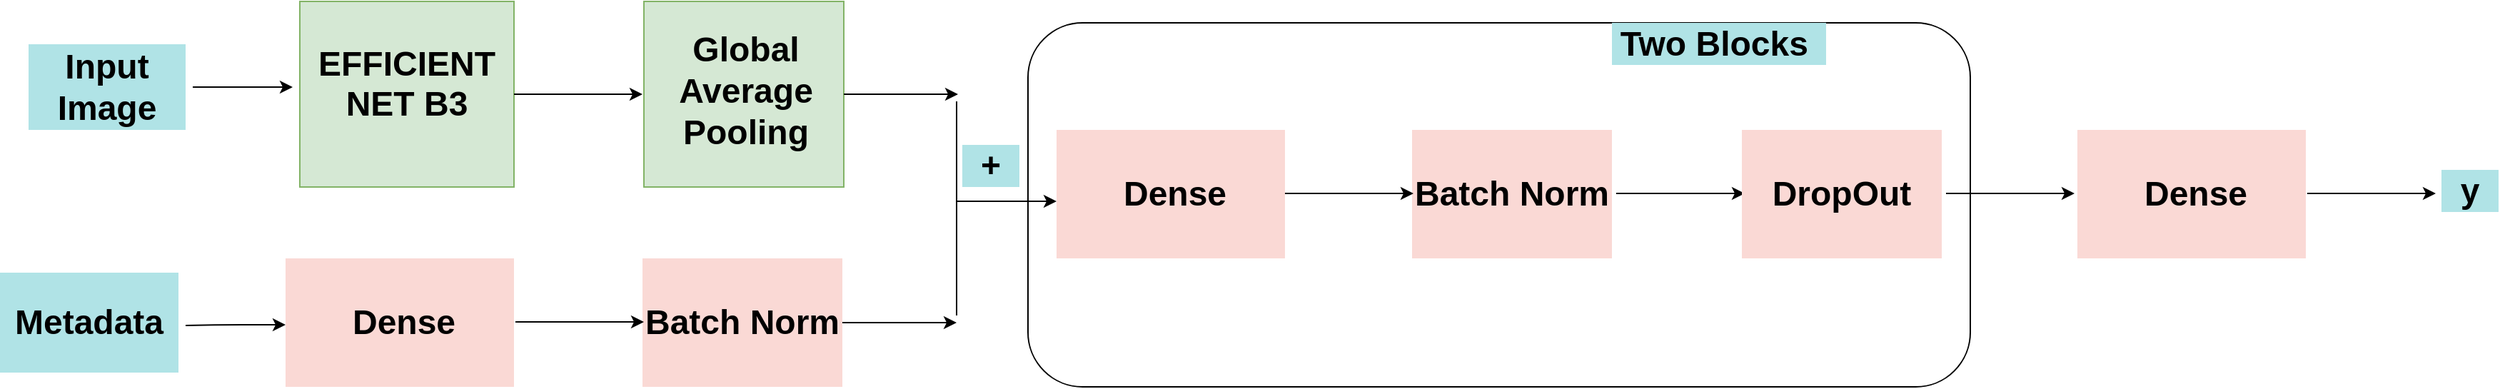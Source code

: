 <mxfile version="13.6.2" type="device"><diagram id="tEMGGoRYxEUNSWQKVcxE" name="Page-1"><mxGraphModel dx="1038" dy="580" grid="1" gridSize="10" guides="1" tooltips="1" connect="1" arrows="1" fold="1" page="1" pageScale="1" pageWidth="850" pageHeight="1100" math="0" shadow="0"><root><mxCell id="0"/><mxCell id="1" parent="0"/><mxCell id="3d4kiE42QafzIWScIOy1-1" value="" style="rounded=0;whiteSpace=wrap;html=1;strokeColor=#82b366;fillColor=#d5e8d4;" vertex="1" parent="1"><mxGeometry x="280" y="330" width="150" height="130" as="geometry"/></mxCell><mxCell id="3d4kiE42QafzIWScIOy1-2" value="&lt;b&gt;&lt;font style=&quot;font-size: 24px&quot;&gt;&lt;font&gt;EFFICIENT NET B3&lt;/font&gt;&lt;br&gt;&lt;/font&gt;&lt;/b&gt;&lt;div class=&quot;line&quot; style=&quot;box-sizing: border-box ; font-family: &amp;#34;calibre&amp;#34; , sans-serif&quot;&gt;&lt;br&gt;&lt;/div&gt;" style="text;html=1;strokeColor=none;fillColor=none;align=center;verticalAlign=middle;whiteSpace=wrap;rounded=0;" vertex="1" parent="1"><mxGeometry x="280" y="335" width="150" height="120" as="geometry"/></mxCell><mxCell id="3d4kiE42QafzIWScIOy1-3" value="" style="endArrow=classic;html=1;exitX=1;exitY=0.5;exitDx=0;exitDy=0;" edge="1" parent="1" source="3d4kiE42QafzIWScIOy1-1"><mxGeometry width="50" height="50" relative="1" as="geometry"><mxPoint x="650" y="470" as="sourcePoint"/><mxPoint x="520" y="395" as="targetPoint"/></mxGeometry></mxCell><mxCell id="3d4kiE42QafzIWScIOy1-5" value="" style="rounded=0;whiteSpace=wrap;html=1;strokeColor=#82b366;fillColor=#d5e8d4;" vertex="1" parent="1"><mxGeometry x="521" y="330" width="140" height="130" as="geometry"/></mxCell><mxCell id="3d4kiE42QafzIWScIOy1-6" value="" style="endArrow=classic;html=1;exitX=1;exitY=0.5;exitDx=0;exitDy=0;entryX=0;entryY=0.5;entryDx=0;entryDy=0;" edge="1" parent="1" source="3d4kiE42QafzIWScIOy1-5"><mxGeometry width="50" height="50" relative="1" as="geometry"><mxPoint x="881" y="470" as="sourcePoint"/><mxPoint x="741" y="395" as="targetPoint"/><Array as="points"><mxPoint x="701" y="395"/></Array></mxGeometry></mxCell><mxCell id="3d4kiE42QafzIWScIOy1-7" value="&lt;b&gt;&lt;font style=&quot;font-size: 24px&quot;&gt;Global Average Pooling&lt;/font&gt;&lt;/b&gt;" style="text;html=1;strokeColor=none;fillColor=none;align=center;verticalAlign=middle;whiteSpace=wrap;rounded=0;" vertex="1" parent="1"><mxGeometry x="574" y="380" width="37" height="25" as="geometry"/></mxCell><mxCell id="3d4kiE42QafzIWScIOy1-8" value="" style="rounded=0;whiteSpace=wrap;html=1;fillColor=#fad9d5;strokeColor=none;" vertex="1" parent="1"><mxGeometry x="270" y="510" width="160" height="90" as="geometry"/></mxCell><mxCell id="3d4kiE42QafzIWScIOy1-12" value="" style="endArrow=classic;html=1;" edge="1" parent="1"><mxGeometry width="50" height="50" relative="1" as="geometry"><mxPoint x="205" y="390" as="sourcePoint"/><mxPoint x="275" y="390" as="targetPoint"/></mxGeometry></mxCell><mxCell id="3d4kiE42QafzIWScIOy1-25" value="&lt;b&gt;&lt;font style=&quot;font-size: 24px&quot;&gt;Batch Norm&lt;/font&gt;&lt;/b&gt;" style="rounded=0;whiteSpace=wrap;html=1;fillColor=#fad9d5;strokeColor=none;" vertex="1" parent="1"><mxGeometry x="520" y="510" width="140" height="90" as="geometry"/></mxCell><mxCell id="3d4kiE42QafzIWScIOy1-28" value="&lt;b&gt;&lt;font&gt;&lt;font style=&quot;font-size: 24px&quot;&gt;Dense&lt;/font&gt;&lt;br&gt;&lt;/font&gt;&lt;/b&gt;" style="text;html=1;strokeColor=none;fillColor=none;align=center;verticalAlign=middle;whiteSpace=wrap;rounded=0;" vertex="1" parent="1"><mxGeometry x="333" y="542.5" width="40" height="25" as="geometry"/></mxCell><mxCell id="3d4kiE42QafzIWScIOy1-29" value="" style="endArrow=classic;html=1;entryX=0;entryY=0.5;entryDx=0;entryDy=0;" edge="1" parent="1"><mxGeometry width="50" height="50" relative="1" as="geometry"><mxPoint x="200" y="557" as="sourcePoint"/><mxPoint x="270" y="556.5" as="targetPoint"/><Array as="points"><mxPoint x="230" y="556.5"/></Array></mxGeometry></mxCell><mxCell id="3d4kiE42QafzIWScIOy1-36" value="" style="endArrow=classic;html=1;exitX=1;exitY=0.5;exitDx=0;exitDy=0;" edge="1" parent="1"><mxGeometry width="50" height="50" relative="1" as="geometry"><mxPoint x="431" y="554.5" as="sourcePoint"/><mxPoint x="521" y="554.5" as="targetPoint"/></mxGeometry></mxCell><mxCell id="3d4kiE42QafzIWScIOy1-37" value="" style="endArrow=classic;html=1;exitX=1;exitY=0.5;exitDx=0;exitDy=0;entryX=0;entryY=0.5;entryDx=0;entryDy=0;" edge="1" parent="1"><mxGeometry width="50" height="50" relative="1" as="geometry"><mxPoint x="660" y="555" as="sourcePoint"/><mxPoint x="740" y="555" as="targetPoint"/><Array as="points"><mxPoint x="700" y="555"/></Array></mxGeometry></mxCell><mxCell id="3d4kiE42QafzIWScIOy1-39" value="" style="endArrow=none;html=1;" edge="1" parent="1"><mxGeometry width="50" height="50" relative="1" as="geometry"><mxPoint x="740" y="550" as="sourcePoint"/><mxPoint x="740" y="400" as="targetPoint"/></mxGeometry></mxCell><mxCell id="3d4kiE42QafzIWScIOy1-40" value="" style="endArrow=classic;html=1;" edge="1" parent="1"><mxGeometry width="50" height="50" relative="1" as="geometry"><mxPoint x="740" y="470" as="sourcePoint"/><mxPoint x="810" y="470" as="targetPoint"/></mxGeometry></mxCell><mxCell id="3d4kiE42QafzIWScIOy1-41" value="&lt;b&gt;&lt;font style=&quot;font-size: 24px&quot;&gt;+&lt;/font&gt;&lt;/b&gt;" style="text;html=1;strokeColor=none;fillColor=#b0e3e6;align=center;verticalAlign=middle;whiteSpace=wrap;rounded=0;" vertex="1" parent="1"><mxGeometry x="744" y="430.5" width="40" height="29.5" as="geometry"/></mxCell><mxCell id="3d4kiE42QafzIWScIOy1-42" value="" style="rounded=0;whiteSpace=wrap;html=1;fillColor=#fad9d5;strokeColor=none;" vertex="1" parent="1"><mxGeometry x="810" y="420" width="160" height="90" as="geometry"/></mxCell><mxCell id="3d4kiE42QafzIWScIOy1-43" value="&lt;b&gt;&lt;font&gt;&lt;font style=&quot;font-size: 24px&quot;&gt;Dense&lt;/font&gt;&lt;br&gt;&lt;/font&gt;&lt;/b&gt;" style="text;html=1;strokeColor=none;fillColor=none;align=center;verticalAlign=middle;whiteSpace=wrap;rounded=0;" vertex="1" parent="1"><mxGeometry x="873" y="452.5" width="40" height="25" as="geometry"/></mxCell><mxCell id="3d4kiE42QafzIWScIOy1-44" value="&lt;b&gt;&lt;font style=&quot;font-size: 24px&quot;&gt;Batch Norm&lt;/font&gt;&lt;/b&gt;" style="rounded=0;whiteSpace=wrap;html=1;fillColor=#fad9d5;strokeColor=none;" vertex="1" parent="1"><mxGeometry x="1059" y="420" width="140" height="90" as="geometry"/></mxCell><mxCell id="3d4kiE42QafzIWScIOy1-45" value="" style="endArrow=classic;html=1;exitX=1;exitY=0.5;exitDx=0;exitDy=0;" edge="1" parent="1"><mxGeometry width="50" height="50" relative="1" as="geometry"><mxPoint x="970" y="464.5" as="sourcePoint"/><mxPoint x="1060" y="464.5" as="targetPoint"/></mxGeometry></mxCell><mxCell id="3d4kiE42QafzIWScIOy1-46" value="" style="endArrow=classic;html=1;exitX=1;exitY=0.5;exitDx=0;exitDy=0;" edge="1" parent="1"><mxGeometry width="50" height="50" relative="1" as="geometry"><mxPoint x="1202" y="464.5" as="sourcePoint"/><mxPoint x="1292" y="464.5" as="targetPoint"/></mxGeometry></mxCell><mxCell id="3d4kiE42QafzIWScIOy1-47" value="&lt;b&gt;&lt;font style=&quot;font-size: 24px&quot;&gt;DropOut&lt;/font&gt;&lt;/b&gt;" style="rounded=0;whiteSpace=wrap;html=1;fillColor=#fad9d5;strokeColor=none;" vertex="1" parent="1"><mxGeometry x="1290" y="420" width="140" height="90" as="geometry"/></mxCell><mxCell id="3d4kiE42QafzIWScIOy1-48" value="" style="endArrow=classic;html=1;exitX=1;exitY=0.5;exitDx=0;exitDy=0;" edge="1" parent="1"><mxGeometry width="50" height="50" relative="1" as="geometry"><mxPoint x="1433" y="464.5" as="sourcePoint"/><mxPoint x="1523" y="464.5" as="targetPoint"/></mxGeometry></mxCell><mxCell id="3d4kiE42QafzIWScIOy1-64" value="" style="rounded=1;whiteSpace=wrap;html=1;fillColor=none;" vertex="1" parent="1"><mxGeometry x="790" y="345" width="660" height="255" as="geometry"/></mxCell><mxCell id="3d4kiE42QafzIWScIOy1-65" value="&lt;b&gt;&lt;font style=&quot;font-size: 24px&quot;&gt;Two Blocks&amp;nbsp;&lt;/font&gt;&lt;/b&gt;" style="text;html=1;strokeColor=none;fillColor=#b0e3e6;align=center;verticalAlign=middle;whiteSpace=wrap;rounded=0;" vertex="1" parent="1"><mxGeometry x="1199" y="345" width="150" height="29.5" as="geometry"/></mxCell><mxCell id="3d4kiE42QafzIWScIOy1-69" value="" style="rounded=0;whiteSpace=wrap;html=1;fillColor=#fad9d5;strokeColor=none;" vertex="1" parent="1"><mxGeometry x="1525" y="420" width="160" height="90" as="geometry"/></mxCell><mxCell id="3d4kiE42QafzIWScIOy1-70" value="&lt;b&gt;&lt;font&gt;&lt;font style=&quot;font-size: 24px&quot;&gt;Dense&lt;/font&gt;&lt;br&gt;&lt;/font&gt;&lt;/b&gt;" style="text;html=1;strokeColor=none;fillColor=none;align=center;verticalAlign=middle;whiteSpace=wrap;rounded=0;" vertex="1" parent="1"><mxGeometry x="1588" y="452.5" width="40" height="25" as="geometry"/></mxCell><mxCell id="3d4kiE42QafzIWScIOy1-71" value="" style="endArrow=classic;html=1;exitX=1;exitY=0.5;exitDx=0;exitDy=0;" edge="1" parent="1"><mxGeometry width="50" height="50" relative="1" as="geometry"><mxPoint x="1686" y="464.5" as="sourcePoint"/><mxPoint x="1776" y="464.5" as="targetPoint"/></mxGeometry></mxCell><mxCell id="3d4kiE42QafzIWScIOy1-72" value="&lt;b&gt;&lt;font style=&quot;font-size: 24px&quot;&gt;y&lt;/font&gt;&lt;/b&gt;" style="text;html=1;strokeColor=none;fillColor=#b0e3e6;align=center;verticalAlign=middle;whiteSpace=wrap;rounded=0;" vertex="1" parent="1"><mxGeometry x="1780" y="448" width="40" height="29.5" as="geometry"/></mxCell><mxCell id="3d4kiE42QafzIWScIOy1-73" value="&lt;b&gt;&lt;font style=&quot;font-size: 24px&quot;&gt;Input&lt;br&gt;Image&lt;/font&gt;&lt;/b&gt;" style="text;html=1;strokeColor=none;fillColor=#b0e3e6;align=center;verticalAlign=middle;whiteSpace=wrap;rounded=0;" vertex="1" parent="1"><mxGeometry x="90" y="360" width="110" height="60" as="geometry"/></mxCell><mxCell id="3d4kiE42QafzIWScIOy1-74" value="&lt;b&gt;&lt;font style=&quot;font-size: 24px&quot;&gt;Metadata&lt;/font&gt;&lt;/b&gt;" style="text;html=1;strokeColor=none;fillColor=#b0e3e6;align=center;verticalAlign=middle;whiteSpace=wrap;rounded=0;" vertex="1" parent="1"><mxGeometry x="70" y="520" width="125" height="70" as="geometry"/></mxCell></root></mxGraphModel></diagram></mxfile>